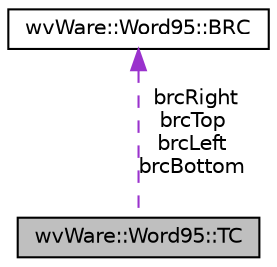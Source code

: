 digraph "wvWare::Word95::TC"
{
  edge [fontname="Helvetica",fontsize="10",labelfontname="Helvetica",labelfontsize="10"];
  node [fontname="Helvetica",fontsize="10",shape=record];
  Node1 [label="wvWare::Word95::TC",height=0.2,width=0.4,color="black", fillcolor="grey75", style="filled", fontcolor="black"];
  Node2 -> Node1 [dir="back",color="darkorchid3",fontsize="10",style="dashed",label=" brcRight\nbrcTop\nbrcLeft\nbrcBottom" ,fontname="Helvetica"];
  Node2 [label="wvWare::Word95::BRC",height=0.2,width=0.4,color="black", fillcolor="white", style="filled",URL="$structwv_ware_1_1_word95_1_1_b_r_c.html"];
}
